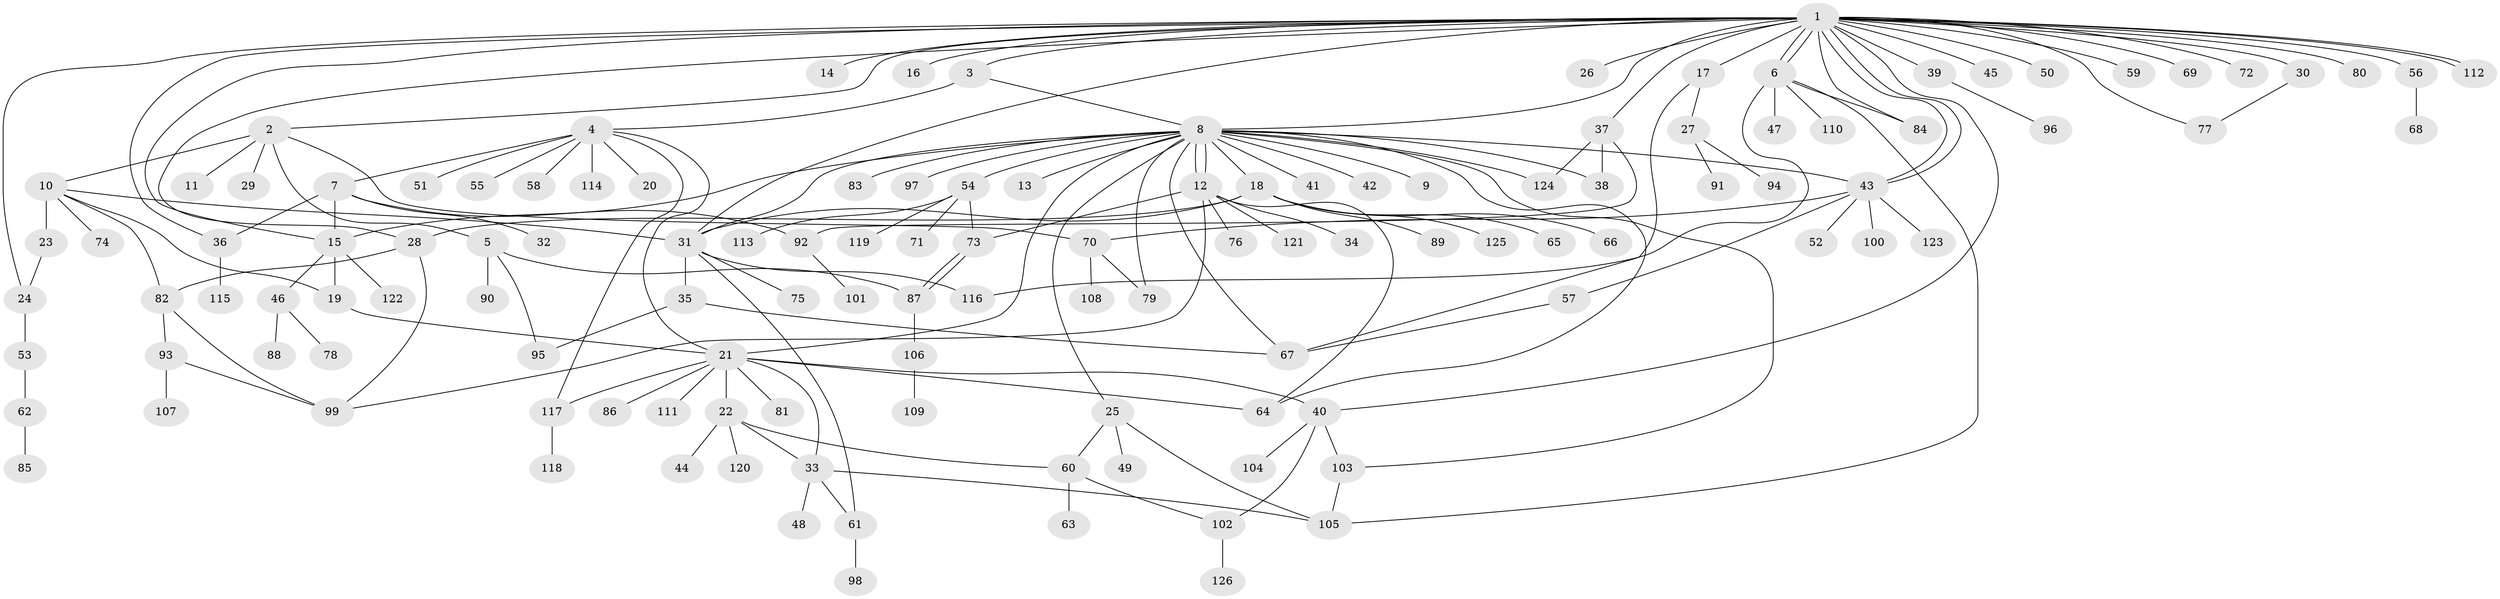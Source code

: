 // coarse degree distribution, {28: 0.01020408163265306, 8: 0.030612244897959183, 3: 0.10204081632653061, 5: 0.030612244897959183, 6: 0.030612244897959183, 9: 0.01020408163265306, 24: 0.01020408163265306, 1: 0.5918367346938775, 4: 0.04081632653061224, 12: 0.01020408163265306, 13: 0.01020408163265306, 2: 0.11224489795918367, 7: 0.01020408163265306}
// Generated by graph-tools (version 1.1) at 2025/23/03/03/25 07:23:53]
// undirected, 126 vertices, 173 edges
graph export_dot {
graph [start="1"]
  node [color=gray90,style=filled];
  1;
  2;
  3;
  4;
  5;
  6;
  7;
  8;
  9;
  10;
  11;
  12;
  13;
  14;
  15;
  16;
  17;
  18;
  19;
  20;
  21;
  22;
  23;
  24;
  25;
  26;
  27;
  28;
  29;
  30;
  31;
  32;
  33;
  34;
  35;
  36;
  37;
  38;
  39;
  40;
  41;
  42;
  43;
  44;
  45;
  46;
  47;
  48;
  49;
  50;
  51;
  52;
  53;
  54;
  55;
  56;
  57;
  58;
  59;
  60;
  61;
  62;
  63;
  64;
  65;
  66;
  67;
  68;
  69;
  70;
  71;
  72;
  73;
  74;
  75;
  76;
  77;
  78;
  79;
  80;
  81;
  82;
  83;
  84;
  85;
  86;
  87;
  88;
  89;
  90;
  91;
  92;
  93;
  94;
  95;
  96;
  97;
  98;
  99;
  100;
  101;
  102;
  103;
  104;
  105;
  106;
  107;
  108;
  109;
  110;
  111;
  112;
  113;
  114;
  115;
  116;
  117;
  118;
  119;
  120;
  121;
  122;
  123;
  124;
  125;
  126;
  1 -- 2;
  1 -- 3;
  1 -- 6;
  1 -- 6;
  1 -- 8;
  1 -- 14;
  1 -- 15;
  1 -- 16;
  1 -- 17;
  1 -- 24;
  1 -- 26;
  1 -- 28;
  1 -- 30;
  1 -- 31;
  1 -- 36;
  1 -- 37;
  1 -- 39;
  1 -- 40;
  1 -- 43;
  1 -- 43;
  1 -- 45;
  1 -- 50;
  1 -- 56;
  1 -- 59;
  1 -- 69;
  1 -- 72;
  1 -- 77;
  1 -- 80;
  1 -- 84;
  1 -- 112;
  1 -- 112;
  2 -- 5;
  2 -- 10;
  2 -- 11;
  2 -- 29;
  2 -- 70;
  3 -- 4;
  3 -- 8;
  4 -- 7;
  4 -- 20;
  4 -- 21;
  4 -- 51;
  4 -- 55;
  4 -- 58;
  4 -- 114;
  4 -- 117;
  5 -- 87;
  5 -- 90;
  5 -- 95;
  6 -- 47;
  6 -- 84;
  6 -- 105;
  6 -- 110;
  6 -- 116;
  7 -- 15;
  7 -- 32;
  7 -- 36;
  7 -- 92;
  8 -- 9;
  8 -- 12;
  8 -- 12;
  8 -- 13;
  8 -- 15;
  8 -- 18;
  8 -- 21;
  8 -- 25;
  8 -- 31;
  8 -- 38;
  8 -- 41;
  8 -- 42;
  8 -- 43;
  8 -- 54;
  8 -- 64;
  8 -- 67;
  8 -- 79;
  8 -- 83;
  8 -- 97;
  8 -- 103;
  8 -- 124;
  10 -- 19;
  10 -- 23;
  10 -- 31;
  10 -- 74;
  10 -- 82;
  12 -- 34;
  12 -- 64;
  12 -- 73;
  12 -- 76;
  12 -- 99;
  12 -- 121;
  15 -- 19;
  15 -- 46;
  15 -- 122;
  17 -- 27;
  17 -- 67;
  18 -- 28;
  18 -- 31;
  18 -- 65;
  18 -- 66;
  18 -- 89;
  18 -- 125;
  19 -- 21;
  21 -- 22;
  21 -- 33;
  21 -- 40;
  21 -- 64;
  21 -- 81;
  21 -- 86;
  21 -- 111;
  21 -- 117;
  22 -- 33;
  22 -- 44;
  22 -- 60;
  22 -- 120;
  23 -- 24;
  24 -- 53;
  25 -- 49;
  25 -- 60;
  25 -- 105;
  27 -- 91;
  27 -- 94;
  28 -- 82;
  28 -- 99;
  30 -- 77;
  31 -- 35;
  31 -- 61;
  31 -- 75;
  31 -- 116;
  33 -- 48;
  33 -- 61;
  33 -- 105;
  35 -- 67;
  35 -- 95;
  36 -- 115;
  37 -- 38;
  37 -- 92;
  37 -- 124;
  39 -- 96;
  40 -- 102;
  40 -- 103;
  40 -- 104;
  43 -- 52;
  43 -- 57;
  43 -- 70;
  43 -- 100;
  43 -- 123;
  46 -- 78;
  46 -- 88;
  53 -- 62;
  54 -- 71;
  54 -- 73;
  54 -- 113;
  54 -- 119;
  56 -- 68;
  57 -- 67;
  60 -- 63;
  60 -- 102;
  61 -- 98;
  62 -- 85;
  70 -- 79;
  70 -- 108;
  73 -- 87;
  73 -- 87;
  82 -- 93;
  82 -- 99;
  87 -- 106;
  92 -- 101;
  93 -- 99;
  93 -- 107;
  102 -- 126;
  103 -- 105;
  106 -- 109;
  117 -- 118;
}

